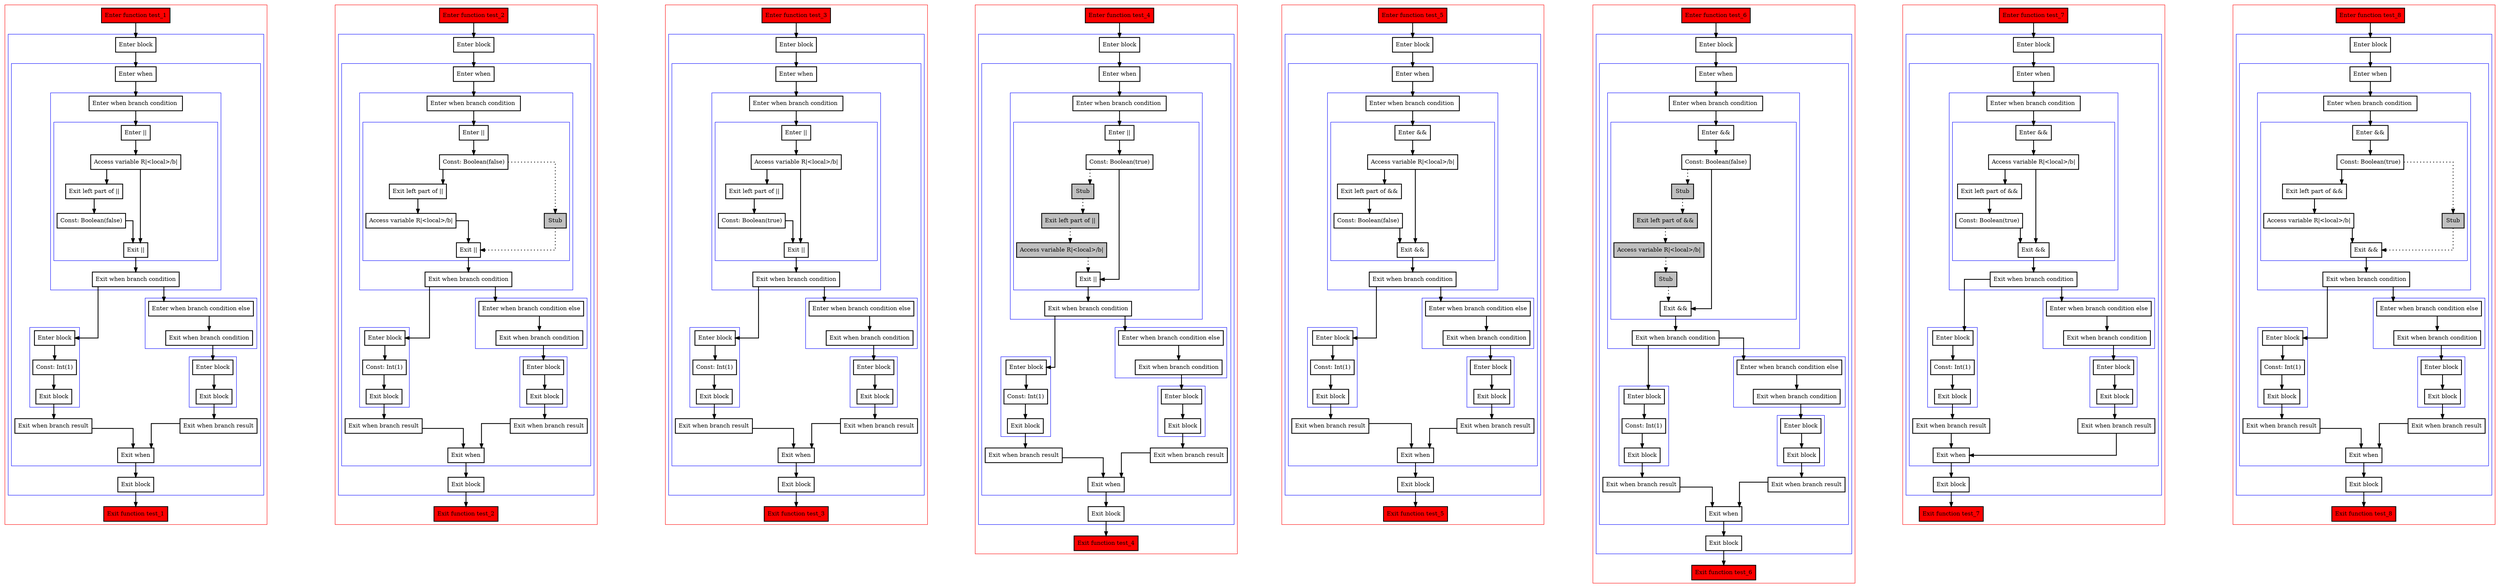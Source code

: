 digraph booleanOperatorsWithConsts_kt {
  graph [splines=ortho nodesep=3]
  node [shape=box penwidth=2]
  edge [penwidth=2]

  subgraph cluster_0 {
    color=red
    0 [label="Enter function test_1" style="filled" fillcolor=red];
    subgraph cluster_1 {
      color=blue
      1 [label="Enter block"];
      subgraph cluster_2 {
        color=blue
        2 [label="Enter when"];
        subgraph cluster_3 {
          color=blue
          3 [label="Enter when branch condition "];
          subgraph cluster_4 {
            color=blue
            4 [label="Enter ||"];
            5 [label="Access variable R|<local>/b|"];
            6 [label="Exit left part of ||"];
            7 [label="Const: Boolean(false)"];
            8 [label="Exit ||"];
          }
          9 [label="Exit when branch condition"];
        }
        subgraph cluster_5 {
          color=blue
          10 [label="Enter block"];
          11 [label="Const: Int(1)"];
          12 [label="Exit block"];
        }
        13 [label="Exit when branch result"];
        subgraph cluster_6 {
          color=blue
          14 [label="Enter when branch condition else"];
          15 [label="Exit when branch condition"];
        }
        subgraph cluster_7 {
          color=blue
          16 [label="Enter block"];
          17 [label="Exit block"];
        }
        18 [label="Exit when branch result"];
        19 [label="Exit when"];
      }
      20 [label="Exit block"];
    }
    21 [label="Exit function test_1" style="filled" fillcolor=red];
  }

  0 -> {1};
  1 -> {2};
  2 -> {3};
  3 -> {4};
  4 -> {5};
  5 -> {8 6};
  6 -> {7};
  7 -> {8};
  8 -> {9};
  9 -> {10 14};
  10 -> {11};
  11 -> {12};
  12 -> {13};
  13 -> {19};
  14 -> {15};
  15 -> {16};
  16 -> {17};
  17 -> {18};
  18 -> {19};
  19 -> {20};
  20 -> {21};

  subgraph cluster_8 {
    color=red
    22 [label="Enter function test_2" style="filled" fillcolor=red];
    subgraph cluster_9 {
      color=blue
      23 [label="Enter block"];
      subgraph cluster_10 {
        color=blue
        24 [label="Enter when"];
        subgraph cluster_11 {
          color=blue
          25 [label="Enter when branch condition "];
          subgraph cluster_12 {
            color=blue
            26 [label="Enter ||"];
            27 [label="Const: Boolean(false)"];
            28 [label="Exit left part of ||"];
            29 [label="Access variable R|<local>/b|"];
            30 [label="Stub" style="filled" fillcolor=gray];
            31 [label="Exit ||"];
          }
          32 [label="Exit when branch condition"];
        }
        subgraph cluster_13 {
          color=blue
          33 [label="Enter block"];
          34 [label="Const: Int(1)"];
          35 [label="Exit block"];
        }
        36 [label="Exit when branch result"];
        subgraph cluster_14 {
          color=blue
          37 [label="Enter when branch condition else"];
          38 [label="Exit when branch condition"];
        }
        subgraph cluster_15 {
          color=blue
          39 [label="Enter block"];
          40 [label="Exit block"];
        }
        41 [label="Exit when branch result"];
        42 [label="Exit when"];
      }
      43 [label="Exit block"];
    }
    44 [label="Exit function test_2" style="filled" fillcolor=red];
  }

  22 -> {23};
  23 -> {24};
  24 -> {25};
  25 -> {26};
  26 -> {27};
  27 -> {28};
  27 -> {30} [style=dotted];
  28 -> {29};
  29 -> {31};
  30 -> {31} [style=dotted];
  31 -> {32};
  32 -> {33 37};
  33 -> {34};
  34 -> {35};
  35 -> {36};
  36 -> {42};
  37 -> {38};
  38 -> {39};
  39 -> {40};
  40 -> {41};
  41 -> {42};
  42 -> {43};
  43 -> {44};

  subgraph cluster_16 {
    color=red
    45 [label="Enter function test_3" style="filled" fillcolor=red];
    subgraph cluster_17 {
      color=blue
      46 [label="Enter block"];
      subgraph cluster_18 {
        color=blue
        47 [label="Enter when"];
        subgraph cluster_19 {
          color=blue
          48 [label="Enter when branch condition "];
          subgraph cluster_20 {
            color=blue
            49 [label="Enter ||"];
            50 [label="Access variable R|<local>/b|"];
            51 [label="Exit left part of ||"];
            52 [label="Const: Boolean(true)"];
            53 [label="Exit ||"];
          }
          54 [label="Exit when branch condition"];
        }
        subgraph cluster_21 {
          color=blue
          55 [label="Enter block"];
          56 [label="Const: Int(1)"];
          57 [label="Exit block"];
        }
        58 [label="Exit when branch result"];
        subgraph cluster_22 {
          color=blue
          59 [label="Enter when branch condition else"];
          60 [label="Exit when branch condition"];
        }
        subgraph cluster_23 {
          color=blue
          61 [label="Enter block"];
          62 [label="Exit block"];
        }
        63 [label="Exit when branch result"];
        64 [label="Exit when"];
      }
      65 [label="Exit block"];
    }
    66 [label="Exit function test_3" style="filled" fillcolor=red];
  }

  45 -> {46};
  46 -> {47};
  47 -> {48};
  48 -> {49};
  49 -> {50};
  50 -> {53 51};
  51 -> {52};
  52 -> {53};
  53 -> {54};
  54 -> {55 59};
  55 -> {56};
  56 -> {57};
  57 -> {58};
  58 -> {64};
  59 -> {60};
  60 -> {61};
  61 -> {62};
  62 -> {63};
  63 -> {64};
  64 -> {65};
  65 -> {66};

  subgraph cluster_24 {
    color=red
    67 [label="Enter function test_4" style="filled" fillcolor=red];
    subgraph cluster_25 {
      color=blue
      68 [label="Enter block"];
      subgraph cluster_26 {
        color=blue
        69 [label="Enter when"];
        subgraph cluster_27 {
          color=blue
          70 [label="Enter when branch condition "];
          subgraph cluster_28 {
            color=blue
            71 [label="Enter ||"];
            72 [label="Const: Boolean(true)"];
            73 [label="Stub" style="filled" fillcolor=gray];
            74 [label="Exit left part of ||" style="filled" fillcolor=gray];
            75 [label="Access variable R|<local>/b|" style="filled" fillcolor=gray];
            76 [label="Exit ||"];
          }
          77 [label="Exit when branch condition"];
        }
        subgraph cluster_29 {
          color=blue
          78 [label="Enter block"];
          79 [label="Const: Int(1)"];
          80 [label="Exit block"];
        }
        81 [label="Exit when branch result"];
        subgraph cluster_30 {
          color=blue
          82 [label="Enter when branch condition else"];
          83 [label="Exit when branch condition"];
        }
        subgraph cluster_31 {
          color=blue
          84 [label="Enter block"];
          85 [label="Exit block"];
        }
        86 [label="Exit when branch result"];
        87 [label="Exit when"];
      }
      88 [label="Exit block"];
    }
    89 [label="Exit function test_4" style="filled" fillcolor=red];
  }

  67 -> {68};
  68 -> {69};
  69 -> {70};
  70 -> {71};
  71 -> {72};
  72 -> {76};
  72 -> {73} [style=dotted];
  73 -> {74} [style=dotted];
  74 -> {75} [style=dotted];
  75 -> {76} [style=dotted];
  76 -> {77};
  77 -> {78 82};
  78 -> {79};
  79 -> {80};
  80 -> {81};
  81 -> {87};
  82 -> {83};
  83 -> {84};
  84 -> {85};
  85 -> {86};
  86 -> {87};
  87 -> {88};
  88 -> {89};

  subgraph cluster_32 {
    color=red
    90 [label="Enter function test_5" style="filled" fillcolor=red];
    subgraph cluster_33 {
      color=blue
      91 [label="Enter block"];
      subgraph cluster_34 {
        color=blue
        92 [label="Enter when"];
        subgraph cluster_35 {
          color=blue
          93 [label="Enter when branch condition "];
          subgraph cluster_36 {
            color=blue
            94 [label="Enter &&"];
            95 [label="Access variable R|<local>/b|"];
            96 [label="Exit left part of &&"];
            97 [label="Const: Boolean(false)"];
            98 [label="Exit &&"];
          }
          99 [label="Exit when branch condition"];
        }
        subgraph cluster_37 {
          color=blue
          100 [label="Enter block"];
          101 [label="Const: Int(1)"];
          102 [label="Exit block"];
        }
        103 [label="Exit when branch result"];
        subgraph cluster_38 {
          color=blue
          104 [label="Enter when branch condition else"];
          105 [label="Exit when branch condition"];
        }
        subgraph cluster_39 {
          color=blue
          106 [label="Enter block"];
          107 [label="Exit block"];
        }
        108 [label="Exit when branch result"];
        109 [label="Exit when"];
      }
      110 [label="Exit block"];
    }
    111 [label="Exit function test_5" style="filled" fillcolor=red];
  }

  90 -> {91};
  91 -> {92};
  92 -> {93};
  93 -> {94};
  94 -> {95};
  95 -> {98 96};
  96 -> {97};
  97 -> {98};
  98 -> {99};
  99 -> {100 104};
  100 -> {101};
  101 -> {102};
  102 -> {103};
  103 -> {109};
  104 -> {105};
  105 -> {106};
  106 -> {107};
  107 -> {108};
  108 -> {109};
  109 -> {110};
  110 -> {111};

  subgraph cluster_40 {
    color=red
    112 [label="Enter function test_6" style="filled" fillcolor=red];
    subgraph cluster_41 {
      color=blue
      113 [label="Enter block"];
      subgraph cluster_42 {
        color=blue
        114 [label="Enter when"];
        subgraph cluster_43 {
          color=blue
          115 [label="Enter when branch condition "];
          subgraph cluster_44 {
            color=blue
            116 [label="Enter &&"];
            117 [label="Const: Boolean(false)"];
            118 [label="Stub" style="filled" fillcolor=gray];
            119 [label="Exit left part of &&" style="filled" fillcolor=gray];
            120 [label="Access variable R|<local>/b|" style="filled" fillcolor=gray];
            121 [label="Stub" style="filled" fillcolor=gray];
            122 [label="Exit &&"];
          }
          123 [label="Exit when branch condition"];
        }
        subgraph cluster_45 {
          color=blue
          124 [label="Enter block"];
          125 [label="Const: Int(1)"];
          126 [label="Exit block"];
        }
        127 [label="Exit when branch result"];
        subgraph cluster_46 {
          color=blue
          128 [label="Enter when branch condition else"];
          129 [label="Exit when branch condition"];
        }
        subgraph cluster_47 {
          color=blue
          130 [label="Enter block"];
          131 [label="Exit block"];
        }
        132 [label="Exit when branch result"];
        133 [label="Exit when"];
      }
      134 [label="Exit block"];
    }
    135 [label="Exit function test_6" style="filled" fillcolor=red];
  }

  112 -> {113};
  113 -> {114};
  114 -> {115};
  115 -> {116};
  116 -> {117};
  117 -> {122};
  117 -> {118} [style=dotted];
  118 -> {119} [style=dotted];
  119 -> {120} [style=dotted];
  120 -> {121} [style=dotted];
  121 -> {122} [style=dotted];
  122 -> {123};
  123 -> {124 128};
  124 -> {125};
  125 -> {126};
  126 -> {127};
  127 -> {133};
  128 -> {129};
  129 -> {130};
  130 -> {131};
  131 -> {132};
  132 -> {133};
  133 -> {134};
  134 -> {135};

  subgraph cluster_48 {
    color=red
    136 [label="Enter function test_7" style="filled" fillcolor=red];
    subgraph cluster_49 {
      color=blue
      137 [label="Enter block"];
      subgraph cluster_50 {
        color=blue
        138 [label="Enter when"];
        subgraph cluster_51 {
          color=blue
          139 [label="Enter when branch condition "];
          subgraph cluster_52 {
            color=blue
            140 [label="Enter &&"];
            141 [label="Access variable R|<local>/b|"];
            142 [label="Exit left part of &&"];
            143 [label="Const: Boolean(true)"];
            144 [label="Exit &&"];
          }
          145 [label="Exit when branch condition"];
        }
        subgraph cluster_53 {
          color=blue
          146 [label="Enter block"];
          147 [label="Const: Int(1)"];
          148 [label="Exit block"];
        }
        149 [label="Exit when branch result"];
        subgraph cluster_54 {
          color=blue
          150 [label="Enter when branch condition else"];
          151 [label="Exit when branch condition"];
        }
        subgraph cluster_55 {
          color=blue
          152 [label="Enter block"];
          153 [label="Exit block"];
        }
        154 [label="Exit when branch result"];
        155 [label="Exit when"];
      }
      156 [label="Exit block"];
    }
    157 [label="Exit function test_7" style="filled" fillcolor=red];
  }

  136 -> {137};
  137 -> {138};
  138 -> {139};
  139 -> {140};
  140 -> {141};
  141 -> {144 142};
  142 -> {143};
  143 -> {144};
  144 -> {145};
  145 -> {146 150};
  146 -> {147};
  147 -> {148};
  148 -> {149};
  149 -> {155};
  150 -> {151};
  151 -> {152};
  152 -> {153};
  153 -> {154};
  154 -> {155};
  155 -> {156};
  156 -> {157};

  subgraph cluster_56 {
    color=red
    158 [label="Enter function test_8" style="filled" fillcolor=red];
    subgraph cluster_57 {
      color=blue
      159 [label="Enter block"];
      subgraph cluster_58 {
        color=blue
        160 [label="Enter when"];
        subgraph cluster_59 {
          color=blue
          161 [label="Enter when branch condition "];
          subgraph cluster_60 {
            color=blue
            162 [label="Enter &&"];
            163 [label="Const: Boolean(true)"];
            164 [label="Exit left part of &&"];
            165 [label="Access variable R|<local>/b|"];
            166 [label="Stub" style="filled" fillcolor=gray];
            167 [label="Exit &&"];
          }
          168 [label="Exit when branch condition"];
        }
        subgraph cluster_61 {
          color=blue
          169 [label="Enter block"];
          170 [label="Const: Int(1)"];
          171 [label="Exit block"];
        }
        172 [label="Exit when branch result"];
        subgraph cluster_62 {
          color=blue
          173 [label="Enter when branch condition else"];
          174 [label="Exit when branch condition"];
        }
        subgraph cluster_63 {
          color=blue
          175 [label="Enter block"];
          176 [label="Exit block"];
        }
        177 [label="Exit when branch result"];
        178 [label="Exit when"];
      }
      179 [label="Exit block"];
    }
    180 [label="Exit function test_8" style="filled" fillcolor=red];
  }

  158 -> {159};
  159 -> {160};
  160 -> {161};
  161 -> {162};
  162 -> {163};
  163 -> {164};
  163 -> {166} [style=dotted];
  164 -> {165};
  165 -> {167};
  166 -> {167} [style=dotted];
  167 -> {168};
  168 -> {169 173};
  169 -> {170};
  170 -> {171};
  171 -> {172};
  172 -> {178};
  173 -> {174};
  174 -> {175};
  175 -> {176};
  176 -> {177};
  177 -> {178};
  178 -> {179};
  179 -> {180};

}
